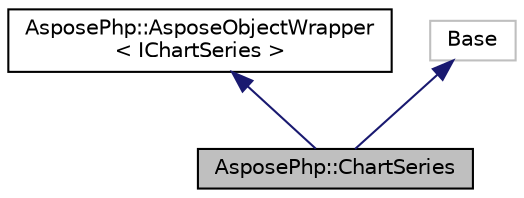 digraph "AsposePhp::ChartSeries"
{
 // LATEX_PDF_SIZE
  edge [fontname="Helvetica",fontsize="10",labelfontname="Helvetica",labelfontsize="10"];
  node [fontname="Helvetica",fontsize="10",shape=record];
  Node1 [label="AsposePhp::ChartSeries",height=0.2,width=0.4,color="black", fillcolor="grey75", style="filled", fontcolor="black",tooltip=" "];
  Node2 -> Node1 [dir="back",color="midnightblue",fontsize="10",style="solid",fontname="Helvetica"];
  Node2 [label="AsposePhp::AsposeObjectWrapper\l\< IChartSeries \>",height=0.2,width=0.4,color="black", fillcolor="white", style="filled",URL="$class_aspose_php_1_1_aspose_object_wrapper.html",tooltip=" "];
  Node3 -> Node1 [dir="back",color="midnightblue",fontsize="10",style="solid",fontname="Helvetica"];
  Node3 [label="Base",height=0.2,width=0.4,color="grey75", fillcolor="white", style="filled",tooltip=" "];
}
